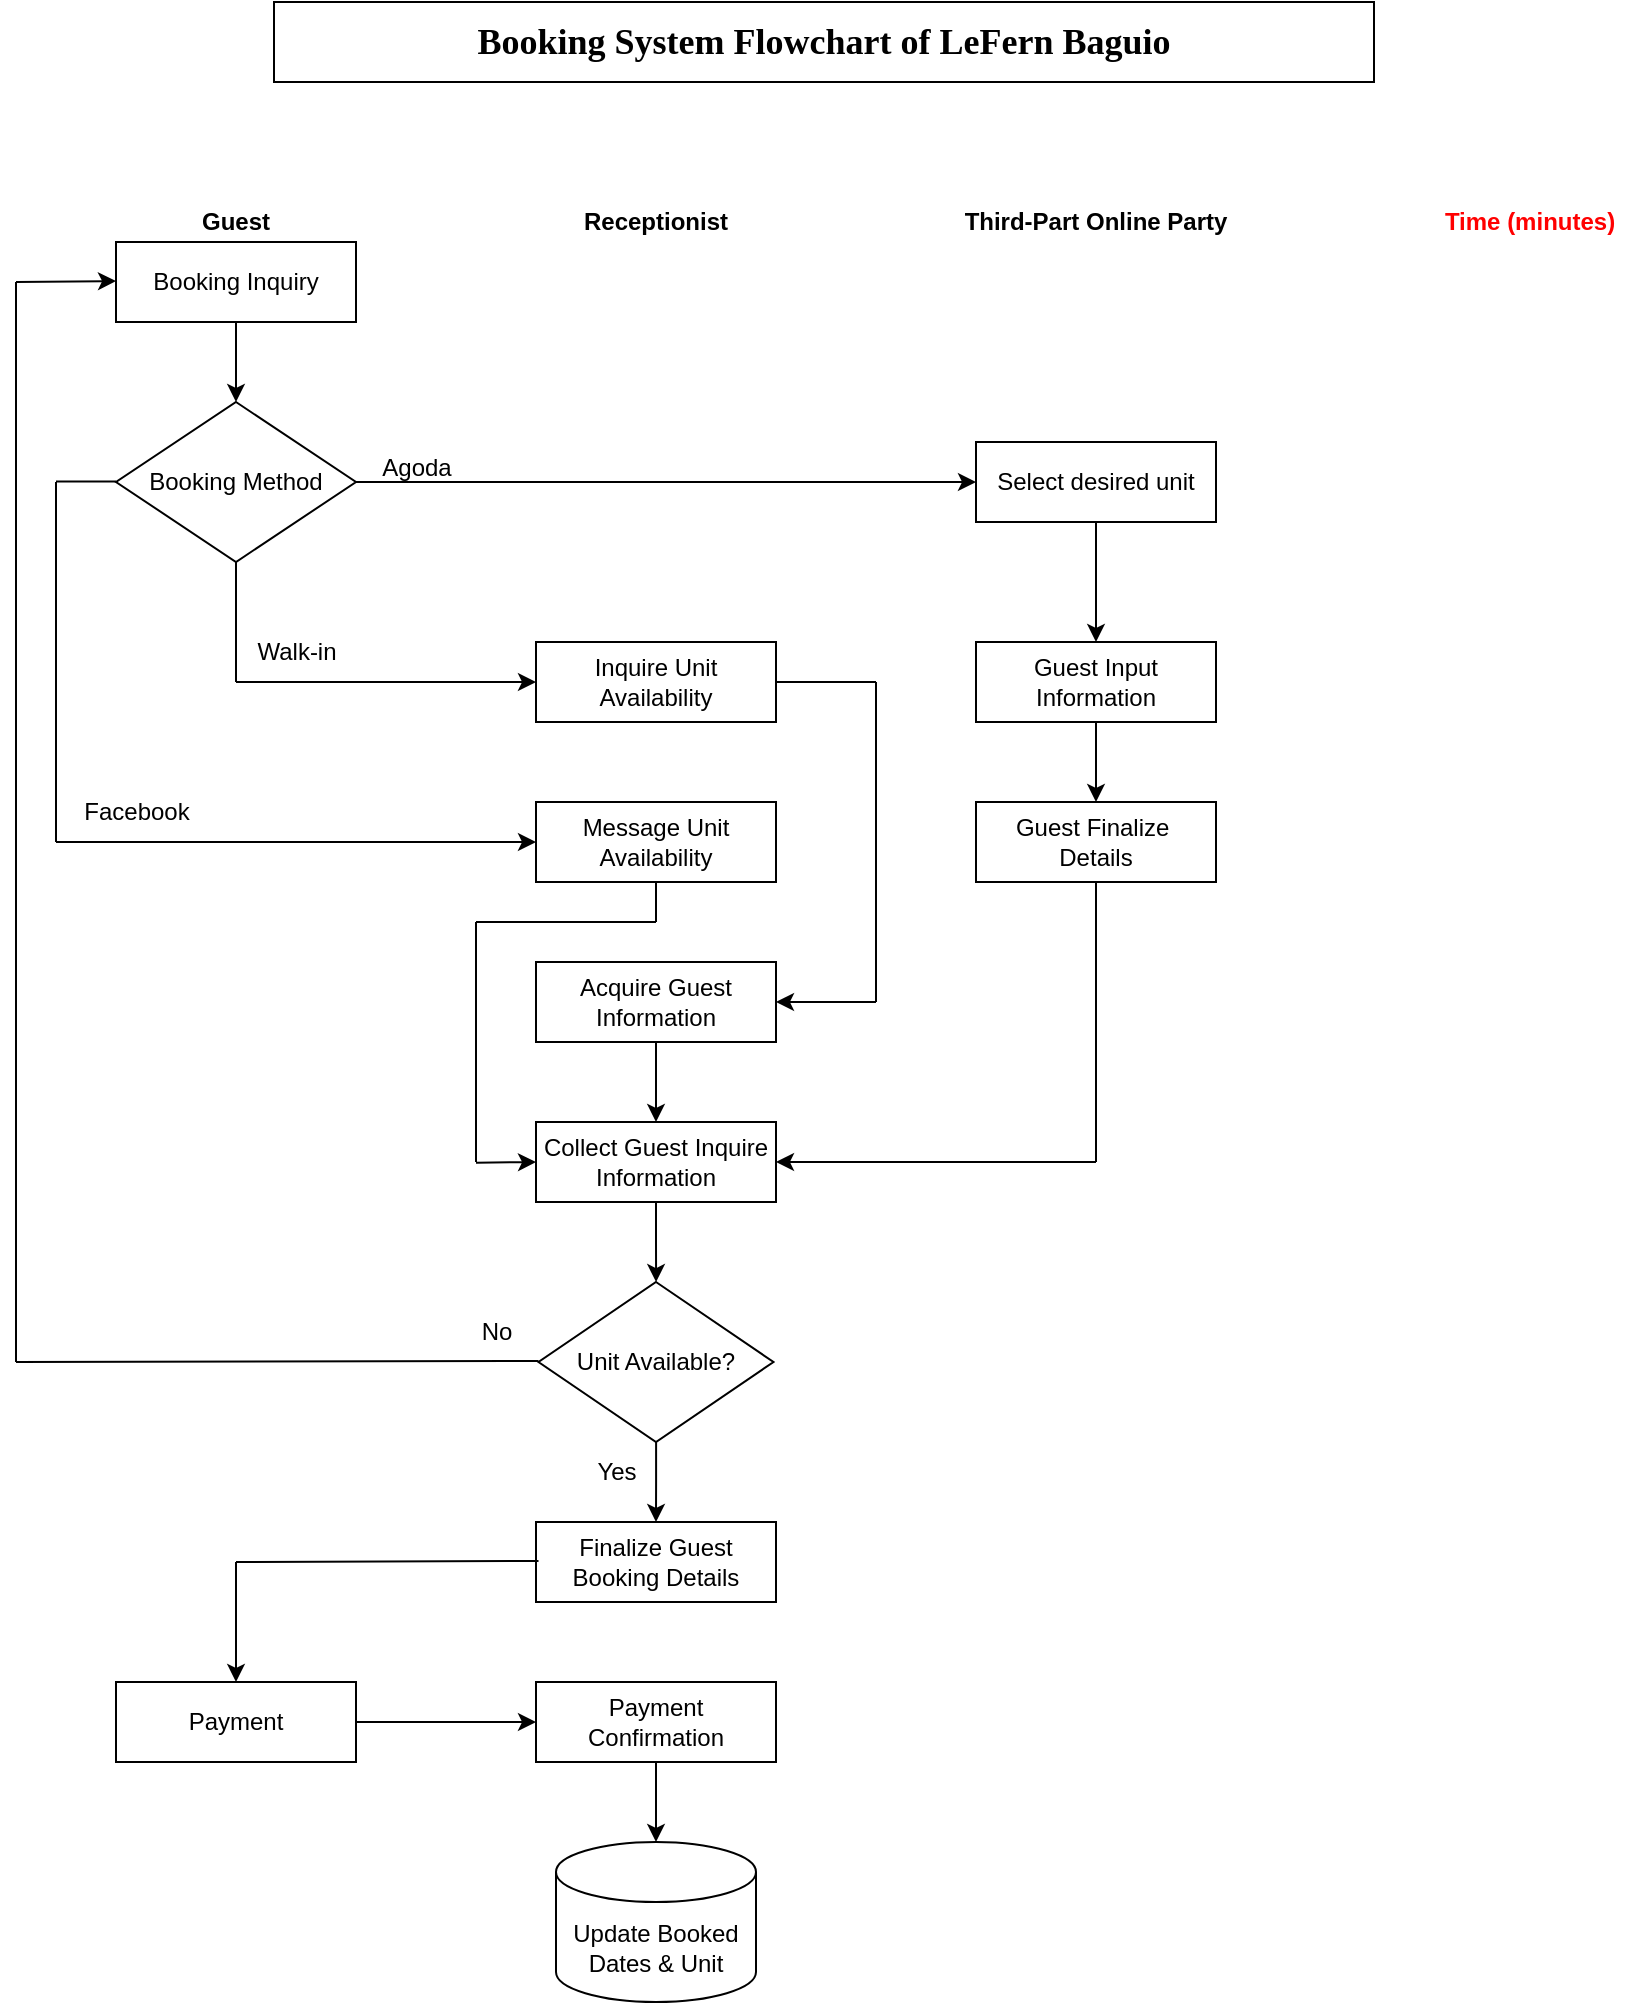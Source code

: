 <mxfile version="27.2.0">
  <diagram name="Page-1" id="Jzcs6xe4tkx_1wj60qTc">
    <mxGraphModel dx="835" dy="1897" grid="1" gridSize="10" guides="1" tooltips="1" connect="1" arrows="1" fold="1" page="1" pageScale="1" pageWidth="827" pageHeight="1169" math="0" shadow="0">
      <root>
        <mxCell id="0" />
        <mxCell id="1" parent="0" />
        <mxCell id="JCvha5B-mu45JHcWkv43-3" value="&lt;b style=&quot;font-family: &amp;quot;Times New Roman&amp;quot;; text-wrap-mode: nowrap;&quot;&gt;&lt;font style=&quot;font-size: 18px;&quot;&gt;Booking System Flowchart of LeFern Baguio&lt;/font&gt;&lt;/b&gt;" style="whiteSpace=wrap;html=1;" vertex="1" parent="1">
          <mxGeometry x="139" y="-1160" width="550" height="40" as="geometry" />
        </mxCell>
        <mxCell id="JCvha5B-mu45JHcWkv43-6" value="&lt;b&gt;Guest&lt;/b&gt;" style="whiteSpace=wrap;html=1;strokeColor=none;fillColor=none;" vertex="1" parent="1">
          <mxGeometry x="60" y="-1060" width="120" height="20" as="geometry" />
        </mxCell>
        <mxCell id="JCvha5B-mu45JHcWkv43-7" value="&lt;b&gt;&lt;font style=&quot;color: light-dark(rgb(255, 0, 0), rgb(237, 237, 237));&quot;&gt;Time (minutes)&lt;/font&gt;&lt;/b&gt;" style="whiteSpace=wrap;html=1;strokeColor=none;fillColor=none;" vertex="1" parent="1">
          <mxGeometry x="707" y="-1060" width="120" height="20" as="geometry" />
        </mxCell>
        <mxCell id="JCvha5B-mu45JHcWkv43-8" value="&lt;b&gt;Receptionist&lt;/b&gt;" style="whiteSpace=wrap;html=1;strokeColor=none;fillColor=none;" vertex="1" parent="1">
          <mxGeometry x="270" y="-1060" width="120" height="20" as="geometry" />
        </mxCell>
        <mxCell id="JCvha5B-mu45JHcWkv43-9" value="&lt;b&gt;Third-Part Online Party&lt;/b&gt;" style="whiteSpace=wrap;html=1;strokeColor=none;fillColor=none;" vertex="1" parent="1">
          <mxGeometry x="480" y="-1060" width="140" height="20" as="geometry" />
        </mxCell>
        <mxCell id="JCvha5B-mu45JHcWkv43-15" value="" style="edgeStyle=orthogonalEdgeStyle;rounded=0;orthogonalLoop=1;jettySize=auto;html=1;" edge="1" parent="1" source="JCvha5B-mu45JHcWkv43-11" target="JCvha5B-mu45JHcWkv43-14">
          <mxGeometry relative="1" as="geometry" />
        </mxCell>
        <mxCell id="JCvha5B-mu45JHcWkv43-11" value="Booking Inquiry" style="whiteSpace=wrap;html=1;" vertex="1" parent="1">
          <mxGeometry x="60" y="-1040" width="120" height="40" as="geometry" />
        </mxCell>
        <mxCell id="JCvha5B-mu45JHcWkv43-17" value="" style="edgeStyle=orthogonalEdgeStyle;rounded=0;orthogonalLoop=1;jettySize=auto;html=1;" edge="1" parent="1" source="JCvha5B-mu45JHcWkv43-14" target="JCvha5B-mu45JHcWkv43-16">
          <mxGeometry relative="1" as="geometry" />
        </mxCell>
        <mxCell id="JCvha5B-mu45JHcWkv43-14" value="Booking Method" style="rhombus;whiteSpace=wrap;html=1;" vertex="1" parent="1">
          <mxGeometry x="60" y="-960" width="120" height="80" as="geometry" />
        </mxCell>
        <mxCell id="JCvha5B-mu45JHcWkv43-19" value="" style="edgeStyle=orthogonalEdgeStyle;rounded=0;orthogonalLoop=1;jettySize=auto;html=1;" edge="1" parent="1" source="JCvha5B-mu45JHcWkv43-16" target="JCvha5B-mu45JHcWkv43-18">
          <mxGeometry relative="1" as="geometry" />
        </mxCell>
        <mxCell id="JCvha5B-mu45JHcWkv43-16" value="Select desired unit" style="whiteSpace=wrap;html=1;" vertex="1" parent="1">
          <mxGeometry x="490" y="-940" width="120" height="40" as="geometry" />
        </mxCell>
        <mxCell id="JCvha5B-mu45JHcWkv43-21" value="" style="edgeStyle=orthogonalEdgeStyle;rounded=0;orthogonalLoop=1;jettySize=auto;html=1;" edge="1" parent="1" source="JCvha5B-mu45JHcWkv43-18" target="JCvha5B-mu45JHcWkv43-20">
          <mxGeometry relative="1" as="geometry" />
        </mxCell>
        <mxCell id="JCvha5B-mu45JHcWkv43-18" value="Guest Input Information" style="whiteSpace=wrap;html=1;" vertex="1" parent="1">
          <mxGeometry x="490" y="-840" width="120" height="40" as="geometry" />
        </mxCell>
        <mxCell id="JCvha5B-mu45JHcWkv43-20" value="Guest Finalize&amp;nbsp;&lt;div&gt;Details&lt;/div&gt;" style="whiteSpace=wrap;html=1;" vertex="1" parent="1">
          <mxGeometry x="490" y="-760" width="120" height="40" as="geometry" />
        </mxCell>
        <mxCell id="JCvha5B-mu45JHcWkv43-22" value="" style="endArrow=none;html=1;rounded=0;entryX=0.5;entryY=1;entryDx=0;entryDy=0;" edge="1" parent="1" target="JCvha5B-mu45JHcWkv43-14">
          <mxGeometry width="50" height="50" relative="1" as="geometry">
            <mxPoint x="120" y="-820" as="sourcePoint" />
            <mxPoint x="180" y="-860" as="targetPoint" />
          </mxGeometry>
        </mxCell>
        <mxCell id="JCvha5B-mu45JHcWkv43-23" value="" style="edgeStyle=none;orthogonalLoop=1;jettySize=auto;html=1;rounded=0;entryX=0;entryY=0.5;entryDx=0;entryDy=0;" edge="1" parent="1" target="JCvha5B-mu45JHcWkv43-24">
          <mxGeometry width="80" relative="1" as="geometry">
            <mxPoint x="120" y="-820" as="sourcePoint" />
            <mxPoint x="200" y="-810" as="targetPoint" />
            <Array as="points" />
          </mxGeometry>
        </mxCell>
        <mxCell id="JCvha5B-mu45JHcWkv43-24" value="Inquire Unit Availability" style="whiteSpace=wrap;html=1;" vertex="1" parent="1">
          <mxGeometry x="270" y="-840" width="120" height="40" as="geometry" />
        </mxCell>
        <mxCell id="JCvha5B-mu45JHcWkv43-27" value="Agoda" style="text;html=1;align=center;verticalAlign=middle;resizable=0;points=[];autosize=1;strokeColor=none;fillColor=none;" vertex="1" parent="1">
          <mxGeometry x="180" y="-942" width="60" height="30" as="geometry" />
        </mxCell>
        <mxCell id="JCvha5B-mu45JHcWkv43-28" value="Walk-in" style="text;html=1;align=center;verticalAlign=middle;resizable=0;points=[];autosize=1;strokeColor=none;fillColor=none;" vertex="1" parent="1">
          <mxGeometry x="120" y="-850" width="60" height="30" as="geometry" />
        </mxCell>
        <mxCell id="JCvha5B-mu45JHcWkv43-29" value="" style="endArrow=none;html=1;rounded=0;" edge="1" parent="1">
          <mxGeometry width="50" height="50" relative="1" as="geometry">
            <mxPoint x="30" y="-920.27" as="sourcePoint" />
            <mxPoint x="60" y="-920.27" as="targetPoint" />
          </mxGeometry>
        </mxCell>
        <mxCell id="JCvha5B-mu45JHcWkv43-31" value="" style="endArrow=none;html=1;rounded=0;" edge="1" parent="1">
          <mxGeometry width="50" height="50" relative="1" as="geometry">
            <mxPoint x="30" y="-920" as="sourcePoint" />
            <mxPoint x="30" y="-740" as="targetPoint" />
          </mxGeometry>
        </mxCell>
        <mxCell id="JCvha5B-mu45JHcWkv43-32" value="" style="edgeStyle=none;orthogonalLoop=1;jettySize=auto;html=1;rounded=0;" edge="1" parent="1" source="JCvha5B-mu45JHcWkv43-33">
          <mxGeometry width="80" relative="1" as="geometry">
            <mxPoint x="30" y="-730.67" as="sourcePoint" />
            <mxPoint x="390" y="-731" as="targetPoint" />
            <Array as="points" />
          </mxGeometry>
        </mxCell>
        <mxCell id="JCvha5B-mu45JHcWkv43-35" value="Facebook" style="text;html=1;align=center;verticalAlign=middle;resizable=0;points=[];autosize=1;strokeColor=none;fillColor=none;" vertex="1" parent="1">
          <mxGeometry x="30" y="-770" width="80" height="30" as="geometry" />
        </mxCell>
        <mxCell id="JCvha5B-mu45JHcWkv43-42" value="" style="edgeStyle=orthogonalEdgeStyle;rounded=0;orthogonalLoop=1;jettySize=auto;html=1;" edge="1" parent="1" source="JCvha5B-mu45JHcWkv43-36" target="JCvha5B-mu45JHcWkv43-41">
          <mxGeometry relative="1" as="geometry" />
        </mxCell>
        <mxCell id="JCvha5B-mu45JHcWkv43-36" value="Acquire Guest Information" style="whiteSpace=wrap;html=1;" vertex="1" parent="1">
          <mxGeometry x="270" y="-680" width="120" height="40" as="geometry" />
        </mxCell>
        <mxCell id="JCvha5B-mu45JHcWkv43-38" value="" style="endArrow=none;html=1;rounded=0;exitX=1;exitY=0.5;exitDx=0;exitDy=0;" edge="1" parent="1" source="JCvha5B-mu45JHcWkv43-24">
          <mxGeometry width="50" height="50" relative="1" as="geometry">
            <mxPoint x="590" y="-800" as="sourcePoint" />
            <mxPoint x="440" y="-820" as="targetPoint" />
          </mxGeometry>
        </mxCell>
        <mxCell id="JCvha5B-mu45JHcWkv43-39" value="" style="endArrow=none;html=1;rounded=0;" edge="1" parent="1">
          <mxGeometry width="50" height="50" relative="1" as="geometry">
            <mxPoint x="440" y="-660" as="sourcePoint" />
            <mxPoint x="440" y="-820" as="targetPoint" />
          </mxGeometry>
        </mxCell>
        <mxCell id="JCvha5B-mu45JHcWkv43-40" value="" style="edgeStyle=none;orthogonalLoop=1;jettySize=auto;html=1;rounded=0;entryX=1;entryY=0.5;entryDx=0;entryDy=0;" edge="1" parent="1" target="JCvha5B-mu45JHcWkv43-36">
          <mxGeometry width="80" relative="1" as="geometry">
            <mxPoint x="440" y="-660" as="sourcePoint" />
            <mxPoint x="600" y="-550" as="targetPoint" />
            <Array as="points" />
          </mxGeometry>
        </mxCell>
        <mxCell id="JCvha5B-mu45JHcWkv43-56" value="" style="edgeStyle=orthogonalEdgeStyle;rounded=0;orthogonalLoop=1;jettySize=auto;html=1;" edge="1" parent="1" source="JCvha5B-mu45JHcWkv43-41" target="JCvha5B-mu45JHcWkv43-55">
          <mxGeometry relative="1" as="geometry" />
        </mxCell>
        <mxCell id="JCvha5B-mu45JHcWkv43-41" value="Collect Guest Inquire Information" style="whiteSpace=wrap;html=1;" vertex="1" parent="1">
          <mxGeometry x="270" y="-600" width="120" height="40" as="geometry" />
        </mxCell>
        <mxCell id="JCvha5B-mu45JHcWkv43-43" value="" style="endArrow=none;html=1;rounded=0;exitX=0.5;exitY=1;exitDx=0;exitDy=0;" edge="1" parent="1" source="JCvha5B-mu45JHcWkv43-33">
          <mxGeometry width="50" height="50" relative="1" as="geometry">
            <mxPoint x="540" y="-590" as="sourcePoint" />
            <mxPoint x="330" y="-700" as="targetPoint" />
          </mxGeometry>
        </mxCell>
        <mxCell id="JCvha5B-mu45JHcWkv43-46" value="" style="edgeStyle=none;orthogonalLoop=1;jettySize=auto;html=1;rounded=0;" edge="1" parent="1">
          <mxGeometry width="80" relative="1" as="geometry">
            <mxPoint x="240" y="-579.67" as="sourcePoint" />
            <mxPoint x="270" y="-580" as="targetPoint" />
            <Array as="points" />
          </mxGeometry>
        </mxCell>
        <mxCell id="JCvha5B-mu45JHcWkv43-47" value="" style="endArrow=none;html=1;rounded=0;entryX=0.5;entryY=1;entryDx=0;entryDy=0;" edge="1" parent="1" target="JCvha5B-mu45JHcWkv43-20">
          <mxGeometry width="50" height="50" relative="1" as="geometry">
            <mxPoint x="550" y="-580" as="sourcePoint" />
            <mxPoint x="779.33" y="-710" as="targetPoint" />
          </mxGeometry>
        </mxCell>
        <mxCell id="JCvha5B-mu45JHcWkv43-48" value="" style="edgeStyle=none;orthogonalLoop=1;jettySize=auto;html=1;rounded=0;entryX=1;entryY=0.5;entryDx=0;entryDy=0;" edge="1" parent="1" target="JCvha5B-mu45JHcWkv43-41">
          <mxGeometry width="80" relative="1" as="geometry">
            <mxPoint x="550" y="-580" as="sourcePoint" />
            <mxPoint x="690" y="-570.67" as="targetPoint" />
            <Array as="points" />
          </mxGeometry>
        </mxCell>
        <mxCell id="JCvha5B-mu45JHcWkv43-51" value="" style="edgeStyle=none;orthogonalLoop=1;jettySize=auto;html=1;rounded=0;" edge="1" parent="1" target="JCvha5B-mu45JHcWkv43-33">
          <mxGeometry width="80" relative="1" as="geometry">
            <mxPoint x="30" y="-740" as="sourcePoint" />
            <mxPoint x="390" y="-731" as="targetPoint" />
            <Array as="points" />
          </mxGeometry>
        </mxCell>
        <mxCell id="JCvha5B-mu45JHcWkv43-33" value="Message Unit Availability" style="whiteSpace=wrap;html=1;" vertex="1" parent="1">
          <mxGeometry x="270" y="-760" width="120" height="40" as="geometry" />
        </mxCell>
        <mxCell id="JCvha5B-mu45JHcWkv43-52" value="" style="endArrow=none;html=1;rounded=0;exitX=1;exitY=0.5;exitDx=0;exitDy=0;" edge="1" parent="1">
          <mxGeometry width="50" height="50" relative="1" as="geometry">
            <mxPoint x="240" y="-700" as="sourcePoint" />
            <mxPoint x="330" y="-700" as="targetPoint" />
          </mxGeometry>
        </mxCell>
        <mxCell id="JCvha5B-mu45JHcWkv43-54" value="" style="endArrow=none;html=1;rounded=0;entryX=0.5;entryY=1;entryDx=0;entryDy=0;" edge="1" parent="1">
          <mxGeometry width="50" height="50" relative="1" as="geometry">
            <mxPoint x="240" y="-580" as="sourcePoint" />
            <mxPoint x="240" y="-700" as="targetPoint" />
          </mxGeometry>
        </mxCell>
        <mxCell id="JCvha5B-mu45JHcWkv43-64" value="" style="edgeStyle=orthogonalEdgeStyle;rounded=0;orthogonalLoop=1;jettySize=auto;html=1;" edge="1" parent="1" source="JCvha5B-mu45JHcWkv43-55" target="JCvha5B-mu45JHcWkv43-63">
          <mxGeometry relative="1" as="geometry" />
        </mxCell>
        <mxCell id="JCvha5B-mu45JHcWkv43-55" value="Unit Available?" style="rhombus;whiteSpace=wrap;html=1;" vertex="1" parent="1">
          <mxGeometry x="271.25" y="-520" width="117.5" height="80" as="geometry" />
        </mxCell>
        <mxCell id="JCvha5B-mu45JHcWkv43-57" value="" style="endArrow=none;html=1;rounded=0;" edge="1" parent="1">
          <mxGeometry width="50" height="50" relative="1" as="geometry">
            <mxPoint x="10" y="-480" as="sourcePoint" />
            <mxPoint x="271.25" y="-480.5" as="targetPoint" />
          </mxGeometry>
        </mxCell>
        <mxCell id="JCvha5B-mu45JHcWkv43-58" value="" style="endArrow=none;html=1;rounded=0;" edge="1" parent="1">
          <mxGeometry width="50" height="50" relative="1" as="geometry">
            <mxPoint x="10" y="-1020" as="sourcePoint" />
            <mxPoint x="10" y="-480" as="targetPoint" />
          </mxGeometry>
        </mxCell>
        <mxCell id="JCvha5B-mu45JHcWkv43-61" value="" style="edgeStyle=none;orthogonalLoop=1;jettySize=auto;html=1;rounded=0;" edge="1" parent="1">
          <mxGeometry width="80" relative="1" as="geometry">
            <mxPoint x="10" y="-1020" as="sourcePoint" />
            <mxPoint x="60" y="-1020.5" as="targetPoint" />
            <Array as="points" />
          </mxGeometry>
        </mxCell>
        <mxCell id="JCvha5B-mu45JHcWkv43-62" value="No" style="text;html=1;align=center;verticalAlign=middle;resizable=0;points=[];autosize=1;strokeColor=none;fillColor=none;" vertex="1" parent="1">
          <mxGeometry x="230" y="-510" width="40" height="30" as="geometry" />
        </mxCell>
        <mxCell id="JCvha5B-mu45JHcWkv43-63" value="Finalize Guest Booking Details" style="whiteSpace=wrap;html=1;" vertex="1" parent="1">
          <mxGeometry x="270" y="-400" width="120" height="40" as="geometry" />
        </mxCell>
        <mxCell id="JCvha5B-mu45JHcWkv43-65" value="Yes" style="text;html=1;align=center;verticalAlign=middle;resizable=0;points=[];autosize=1;strokeColor=none;fillColor=none;" vertex="1" parent="1">
          <mxGeometry x="290" y="-440" width="40" height="30" as="geometry" />
        </mxCell>
        <mxCell id="JCvha5B-mu45JHcWkv43-66" value="" style="endArrow=none;html=1;rounded=0;" edge="1" parent="1">
          <mxGeometry width="50" height="50" relative="1" as="geometry">
            <mxPoint x="120" y="-380" as="sourcePoint" />
            <mxPoint x="271.25" y="-380.53" as="targetPoint" />
          </mxGeometry>
        </mxCell>
        <mxCell id="JCvha5B-mu45JHcWkv43-71" value="" style="edgeStyle=orthogonalEdgeStyle;rounded=0;orthogonalLoop=1;jettySize=auto;html=1;" edge="1" parent="1" source="JCvha5B-mu45JHcWkv43-67" target="JCvha5B-mu45JHcWkv43-70">
          <mxGeometry relative="1" as="geometry" />
        </mxCell>
        <mxCell id="JCvha5B-mu45JHcWkv43-67" value="Payment" style="whiteSpace=wrap;html=1;" vertex="1" parent="1">
          <mxGeometry x="60" y="-320" width="120" height="40" as="geometry" />
        </mxCell>
        <mxCell id="JCvha5B-mu45JHcWkv43-69" value="" style="edgeStyle=none;orthogonalLoop=1;jettySize=auto;html=1;rounded=0;entryX=0.5;entryY=0;entryDx=0;entryDy=0;" edge="1" parent="1" target="JCvha5B-mu45JHcWkv43-67">
          <mxGeometry width="80" relative="1" as="geometry">
            <mxPoint x="120" y="-380" as="sourcePoint" />
            <mxPoint x="250" y="-550" as="targetPoint" />
            <Array as="points" />
          </mxGeometry>
        </mxCell>
        <mxCell id="JCvha5B-mu45JHcWkv43-70" value="Payment Confirmation" style="whiteSpace=wrap;html=1;" vertex="1" parent="1">
          <mxGeometry x="270" y="-320" width="120" height="40" as="geometry" />
        </mxCell>
        <mxCell id="JCvha5B-mu45JHcWkv43-72" value="Update Booked Dates &amp;amp; Unit" style="shape=cylinder3;whiteSpace=wrap;html=1;boundedLbl=1;backgroundOutline=1;size=15;" vertex="1" parent="1">
          <mxGeometry x="280" y="-240" width="100" height="80" as="geometry" />
        </mxCell>
        <mxCell id="JCvha5B-mu45JHcWkv43-73" value="" style="edgeStyle=none;orthogonalLoop=1;jettySize=auto;html=1;rounded=0;entryX=0.5;entryY=0;entryDx=0;entryDy=0;entryPerimeter=0;exitX=0.5;exitY=1;exitDx=0;exitDy=0;" edge="1" parent="1" source="JCvha5B-mu45JHcWkv43-70" target="JCvha5B-mu45JHcWkv43-72">
          <mxGeometry width="80" relative="1" as="geometry">
            <mxPoint x="440" y="-350" as="sourcePoint" />
            <mxPoint x="520" y="-350" as="targetPoint" />
            <Array as="points" />
          </mxGeometry>
        </mxCell>
      </root>
    </mxGraphModel>
  </diagram>
</mxfile>
